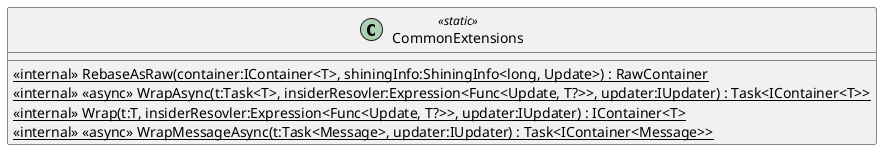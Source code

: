 @startuml
class CommonExtensions <<static>> {
    <<internal>> {static} RebaseAsRaw(container:IContainer<T>, shiningInfo:ShiningInfo<long, Update>) : RawContainer
    <<internal>> {static} <<async>> WrapAsync(t:Task<T>, insiderResovler:Expression<Func<Update, T?>>, updater:IUpdater) : Task<IContainer<T>>
    <<internal>> {static} Wrap(t:T, insiderResovler:Expression<Func<Update, T?>>, updater:IUpdater) : IContainer<T>
    <<internal>> {static} <<async>> WrapMessageAsync(t:Task<Message>, updater:IUpdater) : Task<IContainer<Message>>
}
@enduml

